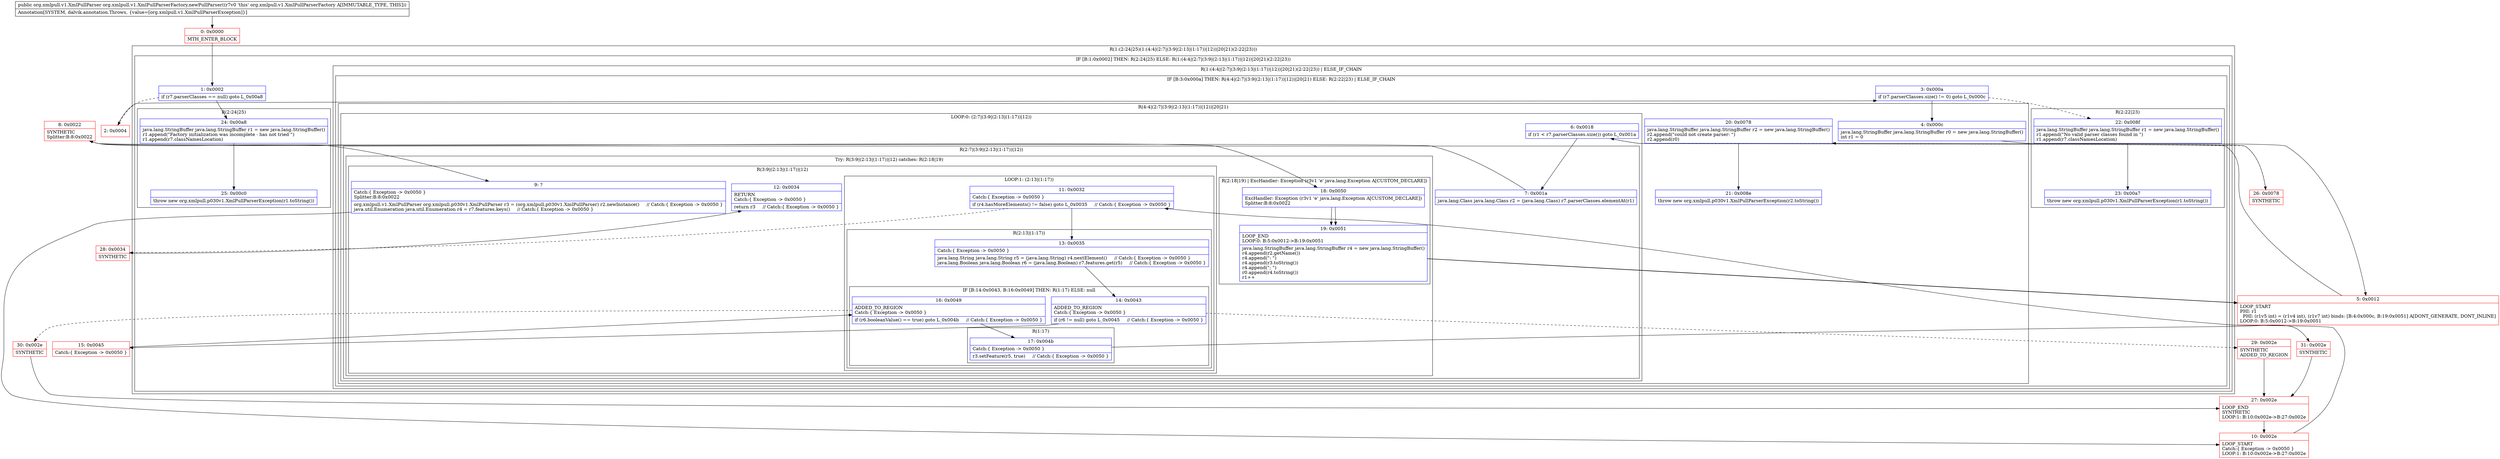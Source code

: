 digraph "CFG fororg.xmlpull.v1.XmlPullParserFactory.newPullParser()Lorg\/xmlpull\/v1\/XmlPullParser;" {
subgraph cluster_Region_2010837496 {
label = "R(1:(2:24|25)(1:(4:4|(2:7|(3:9|(2:13|(1:17))|12))|20|21)(2:22|23)))";
node [shape=record,color=blue];
subgraph cluster_IfRegion_1985599688 {
label = "IF [B:1:0x0002] THEN: R(2:24|25) ELSE: R(1:(4:4|(2:7|(3:9|(2:13|(1:17))|12))|20|21)(2:22|23))";
node [shape=record,color=blue];
Node_1 [shape=record,label="{1\:\ 0x0002|if (r7.parserClasses == null) goto L_0x00a8\l}"];
subgraph cluster_Region_464316890 {
label = "R(2:24|25)";
node [shape=record,color=blue];
Node_24 [shape=record,label="{24\:\ 0x00a8|java.lang.StringBuffer java.lang.StringBuffer r1 = new java.lang.StringBuffer()\lr1.append(\"Factory initialization was incomplete \- has not tried \")\lr1.append(r7.classNamesLocation)\l}"];
Node_25 [shape=record,label="{25\:\ 0x00c0|throw new org.xmlpull.p030v1.XmlPullParserException(r1.toString())\l}"];
}
subgraph cluster_Region_1379263676 {
label = "R(1:(4:4|(2:7|(3:9|(2:13|(1:17))|12))|20|21)(2:22|23)) | ELSE_IF_CHAIN\l";
node [shape=record,color=blue];
subgraph cluster_IfRegion_81497870 {
label = "IF [B:3:0x000a] THEN: R(4:4|(2:7|(3:9|(2:13|(1:17))|12))|20|21) ELSE: R(2:22|23) | ELSE_IF_CHAIN\l";
node [shape=record,color=blue];
Node_3 [shape=record,label="{3\:\ 0x000a|if (r7.parserClasses.size() != 0) goto L_0x000c\l}"];
subgraph cluster_Region_232541710 {
label = "R(4:4|(2:7|(3:9|(2:13|(1:17))|12))|20|21)";
node [shape=record,color=blue];
Node_4 [shape=record,label="{4\:\ 0x000c|java.lang.StringBuffer java.lang.StringBuffer r0 = new java.lang.StringBuffer()\lint r1 = 0\l}"];
subgraph cluster_LoopRegion_63294977 {
label = "LOOP:0: (2:7|(3:9|(2:13|(1:17))|12))";
node [shape=record,color=blue];
Node_6 [shape=record,label="{6\:\ 0x0018|if (r1 \< r7.parserClasses.size()) goto L_0x001a\l}"];
subgraph cluster_Region_634472819 {
label = "R(2:7|(3:9|(2:13|(1:17))|12))";
node [shape=record,color=blue];
Node_7 [shape=record,label="{7\:\ 0x001a|java.lang.Class java.lang.Class r2 = (java.lang.Class) r7.parserClasses.elementAt(r1)\l}"];
subgraph cluster_TryCatchRegion_615447388 {
label = "Try: R(3:9|(2:13|(1:17))|12) catches: R(2:18|19)";
node [shape=record,color=blue];
subgraph cluster_Region_1242746873 {
label = "R(3:9|(2:13|(1:17))|12)";
node [shape=record,color=blue];
Node_9 [shape=record,label="{9\:\ ?|Catch:\{ Exception \-\> 0x0050 \}\lSplitter:B:8:0x0022\l|org.xmlpull.v1.XmlPullParser org.xmlpull.p030v1.XmlPullParser r3 = (org.xmlpull.p030v1.XmlPullParser) r2.newInstance()     \/\/ Catch:\{ Exception \-\> 0x0050 \}\ljava.util.Enumeration java.util.Enumeration r4 = r7.features.keys()     \/\/ Catch:\{ Exception \-\> 0x0050 \}\l}"];
subgraph cluster_LoopRegion_1084649856 {
label = "LOOP:1: (2:13|(1:17))";
node [shape=record,color=blue];
Node_11 [shape=record,label="{11\:\ 0x0032|Catch:\{ Exception \-\> 0x0050 \}\l|if (r4.hasMoreElements() != false) goto L_0x0035     \/\/ Catch:\{ Exception \-\> 0x0050 \}\l}"];
subgraph cluster_Region_1863529014 {
label = "R(2:13|(1:17))";
node [shape=record,color=blue];
Node_13 [shape=record,label="{13\:\ 0x0035|Catch:\{ Exception \-\> 0x0050 \}\l|java.lang.String java.lang.String r5 = (java.lang.String) r4.nextElement()     \/\/ Catch:\{ Exception \-\> 0x0050 \}\ljava.lang.Boolean java.lang.Boolean r6 = (java.lang.Boolean) r7.features.get(r5)     \/\/ Catch:\{ Exception \-\> 0x0050 \}\l}"];
subgraph cluster_IfRegion_857888042 {
label = "IF [B:14:0x0043, B:16:0x0049] THEN: R(1:17) ELSE: null";
node [shape=record,color=blue];
Node_14 [shape=record,label="{14\:\ 0x0043|ADDED_TO_REGION\lCatch:\{ Exception \-\> 0x0050 \}\l|if (r6 != null) goto L_0x0045     \/\/ Catch:\{ Exception \-\> 0x0050 \}\l}"];
Node_16 [shape=record,label="{16\:\ 0x0049|ADDED_TO_REGION\lCatch:\{ Exception \-\> 0x0050 \}\l|if (r6.booleanValue() == true) goto L_0x004b     \/\/ Catch:\{ Exception \-\> 0x0050 \}\l}"];
subgraph cluster_Region_1832783840 {
label = "R(1:17)";
node [shape=record,color=blue];
Node_17 [shape=record,label="{17\:\ 0x004b|Catch:\{ Exception \-\> 0x0050 \}\l|r3.setFeature(r5, true)     \/\/ Catch:\{ Exception \-\> 0x0050 \}\l}"];
}
}
}
}
Node_12 [shape=record,label="{12\:\ 0x0034|RETURN\lCatch:\{ Exception \-\> 0x0050 \}\l|return r3     \/\/ Catch:\{ Exception \-\> 0x0050 \}\l}"];
}
subgraph cluster_Region_2136676873 {
label = "R(2:18|19) | ExcHandler: Exception (r3v1 'e' java.lang.Exception A[CUSTOM_DECLARE])\l";
node [shape=record,color=blue];
Node_18 [shape=record,label="{18\:\ 0x0050|ExcHandler: Exception (r3v1 'e' java.lang.Exception A[CUSTOM_DECLARE])\lSplitter:B:8:0x0022\l}"];
Node_19 [shape=record,label="{19\:\ 0x0051|LOOP_END\lLOOP:0: B:5:0x0012\-\>B:19:0x0051\l|java.lang.StringBuffer java.lang.StringBuffer r4 = new java.lang.StringBuffer()\lr4.append(r2.getName())\lr4.append(\": \")\lr4.append(r3.toString())\lr4.append(\"; \")\lr0.append(r4.toString())\lr1++\l}"];
}
}
}
}
Node_20 [shape=record,label="{20\:\ 0x0078|java.lang.StringBuffer java.lang.StringBuffer r2 = new java.lang.StringBuffer()\lr2.append(\"could not create parser: \")\lr2.append(r0)\l}"];
Node_21 [shape=record,label="{21\:\ 0x008e|throw new org.xmlpull.p030v1.XmlPullParserException(r2.toString())\l}"];
}
subgraph cluster_Region_2027670847 {
label = "R(2:22|23)";
node [shape=record,color=blue];
Node_22 [shape=record,label="{22\:\ 0x008f|java.lang.StringBuffer java.lang.StringBuffer r1 = new java.lang.StringBuffer()\lr1.append(\"No valid parser classes found in \")\lr1.append(r7.classNamesLocation)\l}"];
Node_23 [shape=record,label="{23\:\ 0x00a7|throw new org.xmlpull.p030v1.XmlPullParserException(r1.toString())\l}"];
}
}
}
}
}
subgraph cluster_Region_2136676873 {
label = "R(2:18|19) | ExcHandler: Exception (r3v1 'e' java.lang.Exception A[CUSTOM_DECLARE])\l";
node [shape=record,color=blue];
Node_18 [shape=record,label="{18\:\ 0x0050|ExcHandler: Exception (r3v1 'e' java.lang.Exception A[CUSTOM_DECLARE])\lSplitter:B:8:0x0022\l}"];
Node_19 [shape=record,label="{19\:\ 0x0051|LOOP_END\lLOOP:0: B:5:0x0012\-\>B:19:0x0051\l|java.lang.StringBuffer java.lang.StringBuffer r4 = new java.lang.StringBuffer()\lr4.append(r2.getName())\lr4.append(\": \")\lr4.append(r3.toString())\lr4.append(\"; \")\lr0.append(r4.toString())\lr1++\l}"];
}
Node_0 [shape=record,color=red,label="{0\:\ 0x0000|MTH_ENTER_BLOCK\l}"];
Node_2 [shape=record,color=red,label="{2\:\ 0x0004}"];
Node_5 [shape=record,color=red,label="{5\:\ 0x0012|LOOP_START\lPHI: r1 \l  PHI: (r1v5 int) = (r1v4 int), (r1v7 int) binds: [B:4:0x000c, B:19:0x0051] A[DONT_GENERATE, DONT_INLINE]\lLOOP:0: B:5:0x0012\-\>B:19:0x0051\l}"];
Node_8 [shape=record,color=red,label="{8\:\ 0x0022|SYNTHETIC\lSplitter:B:8:0x0022\l}"];
Node_10 [shape=record,color=red,label="{10\:\ 0x002e|LOOP_START\lCatch:\{ Exception \-\> 0x0050 \}\lLOOP:1: B:10:0x002e\-\>B:27:0x002e\l}"];
Node_15 [shape=record,color=red,label="{15\:\ 0x0045|Catch:\{ Exception \-\> 0x0050 \}\l}"];
Node_26 [shape=record,color=red,label="{26\:\ 0x0078|SYNTHETIC\l}"];
Node_27 [shape=record,color=red,label="{27\:\ 0x002e|LOOP_END\lSYNTHETIC\lLOOP:1: B:10:0x002e\-\>B:27:0x002e\l}"];
Node_28 [shape=record,color=red,label="{28\:\ 0x0034|SYNTHETIC\l}"];
Node_29 [shape=record,color=red,label="{29\:\ 0x002e|SYNTHETIC\lADDED_TO_REGION\l}"];
Node_30 [shape=record,color=red,label="{30\:\ 0x002e|SYNTHETIC\l}"];
Node_31 [shape=record,color=red,label="{31\:\ 0x002e|SYNTHETIC\l}"];
MethodNode[shape=record,label="{public org.xmlpull.v1.XmlPullParser org.xmlpull.v1.XmlPullParserFactory.newPullParser((r7v0 'this' org.xmlpull.v1.XmlPullParserFactory A[IMMUTABLE_TYPE, THIS]))  | Annotation[SYSTEM, dalvik.annotation.Throws, \{value=[org.xmlpull.v1.XmlPullParserException]\}]\l}"];
MethodNode -> Node_0;
Node_1 -> Node_2[style=dashed];
Node_1 -> Node_24;
Node_24 -> Node_25;
Node_3 -> Node_4;
Node_3 -> Node_22[style=dashed];
Node_4 -> Node_5;
Node_6 -> Node_7;
Node_6 -> Node_26[style=dashed];
Node_7 -> Node_8;
Node_9 -> Node_10;
Node_11 -> Node_13;
Node_11 -> Node_28[style=dashed];
Node_13 -> Node_14;
Node_14 -> Node_15;
Node_14 -> Node_29[style=dashed];
Node_16 -> Node_17;
Node_16 -> Node_30[style=dashed];
Node_17 -> Node_31;
Node_18 -> Node_19;
Node_19 -> Node_5;
Node_20 -> Node_21;
Node_22 -> Node_23;
Node_18 -> Node_19;
Node_19 -> Node_5;
Node_0 -> Node_1;
Node_2 -> Node_3;
Node_5 -> Node_6;
Node_8 -> Node_9;
Node_8 -> Node_18;
Node_10 -> Node_11;
Node_15 -> Node_16;
Node_26 -> Node_20;
Node_27 -> Node_10;
Node_28 -> Node_12;
Node_29 -> Node_27;
Node_30 -> Node_27;
Node_31 -> Node_27;
}

